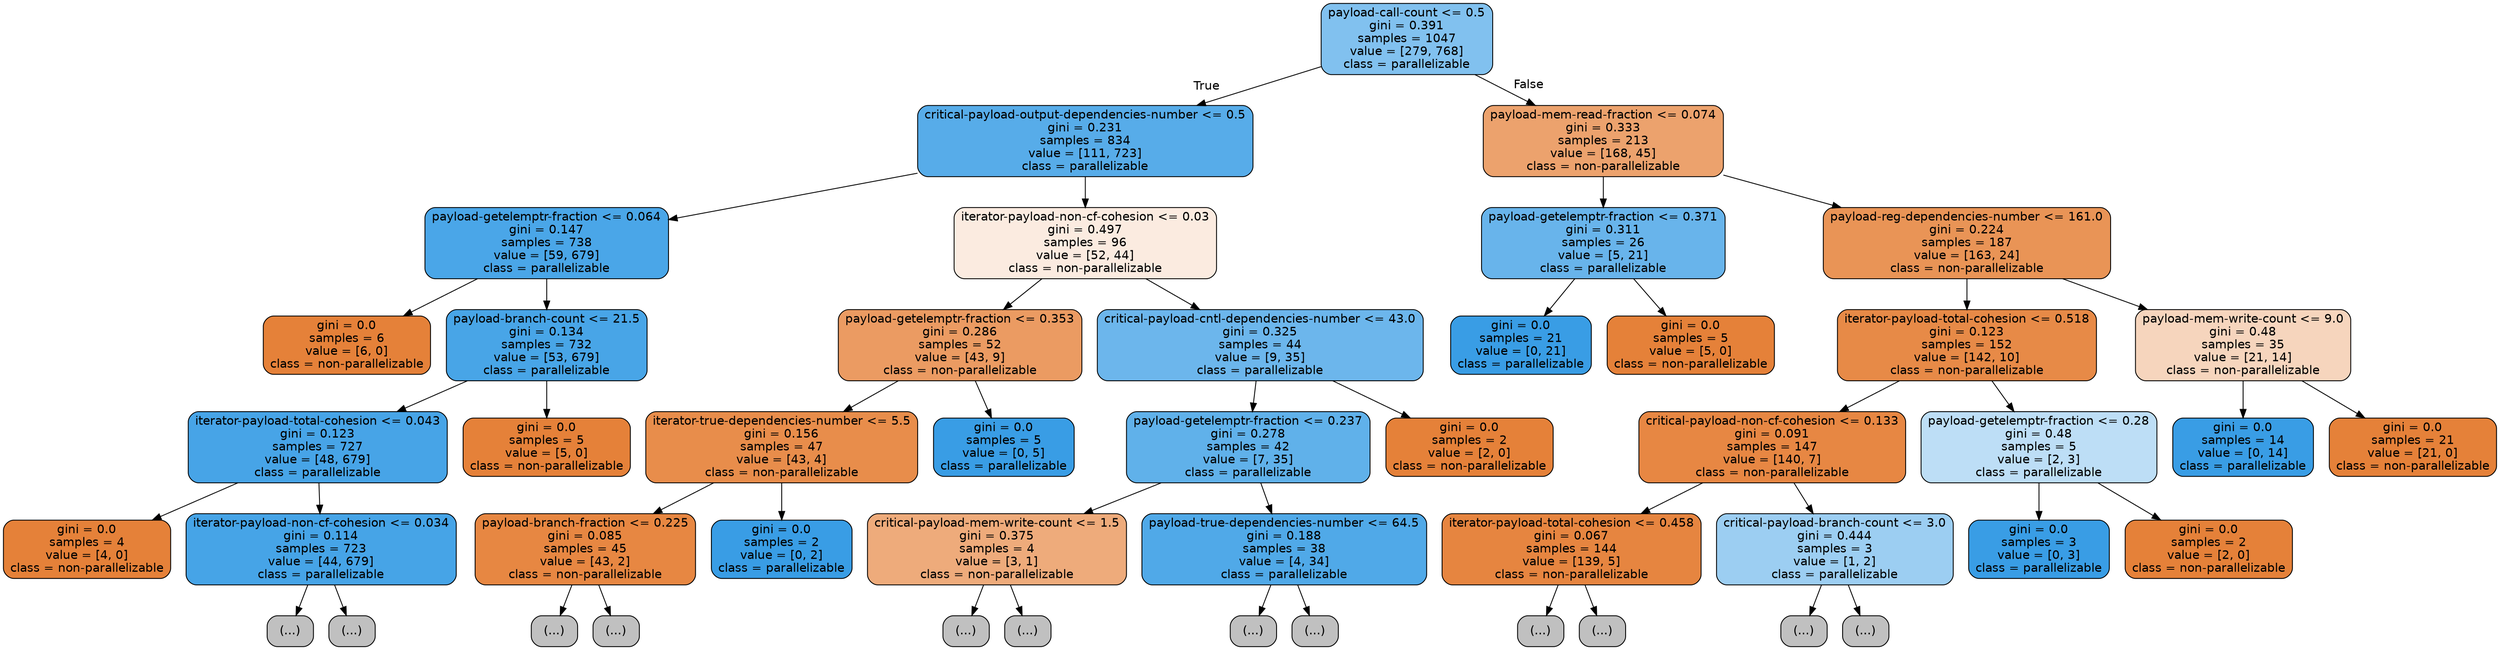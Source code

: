 digraph Tree {
node [shape=box, style="filled, rounded", color="black", fontname=helvetica] ;
edge [fontname=helvetica] ;
0 [label="payload-call-count <= 0.5\ngini = 0.391\nsamples = 1047\nvalue = [279, 768]\nclass = parallelizable", fillcolor="#399de5a2"] ;
1 [label="critical-payload-output-dependencies-number <= 0.5\ngini = 0.231\nsamples = 834\nvalue = [111, 723]\nclass = parallelizable", fillcolor="#399de5d8"] ;
0 -> 1 [labeldistance=2.5, labelangle=45, headlabel="True"] ;
2 [label="payload-getelemptr-fraction <= 0.064\ngini = 0.147\nsamples = 738\nvalue = [59, 679]\nclass = parallelizable", fillcolor="#399de5e9"] ;
1 -> 2 ;
3 [label="gini = 0.0\nsamples = 6\nvalue = [6, 0]\nclass = non-parallelizable", fillcolor="#e58139ff"] ;
2 -> 3 ;
4 [label="payload-branch-count <= 21.5\ngini = 0.134\nsamples = 732\nvalue = [53, 679]\nclass = parallelizable", fillcolor="#399de5eb"] ;
2 -> 4 ;
5 [label="iterator-payload-total-cohesion <= 0.043\ngini = 0.123\nsamples = 727\nvalue = [48, 679]\nclass = parallelizable", fillcolor="#399de5ed"] ;
4 -> 5 ;
6 [label="gini = 0.0\nsamples = 4\nvalue = [4, 0]\nclass = non-parallelizable", fillcolor="#e58139ff"] ;
5 -> 6 ;
7 [label="iterator-payload-non-cf-cohesion <= 0.034\ngini = 0.114\nsamples = 723\nvalue = [44, 679]\nclass = parallelizable", fillcolor="#399de5ee"] ;
5 -> 7 ;
8 [label="(...)", fillcolor="#C0C0C0"] ;
7 -> 8 ;
41 [label="(...)", fillcolor="#C0C0C0"] ;
7 -> 41 ;
96 [label="gini = 0.0\nsamples = 5\nvalue = [5, 0]\nclass = non-parallelizable", fillcolor="#e58139ff"] ;
4 -> 96 ;
97 [label="iterator-payload-non-cf-cohesion <= 0.03\ngini = 0.497\nsamples = 96\nvalue = [52, 44]\nclass = non-parallelizable", fillcolor="#e5813927"] ;
1 -> 97 ;
98 [label="payload-getelemptr-fraction <= 0.353\ngini = 0.286\nsamples = 52\nvalue = [43, 9]\nclass = non-parallelizable", fillcolor="#e58139ca"] ;
97 -> 98 ;
99 [label="iterator-true-dependencies-number <= 5.5\ngini = 0.156\nsamples = 47\nvalue = [43, 4]\nclass = non-parallelizable", fillcolor="#e58139e7"] ;
98 -> 99 ;
100 [label="payload-branch-fraction <= 0.225\ngini = 0.085\nsamples = 45\nvalue = [43, 2]\nclass = non-parallelizable", fillcolor="#e58139f3"] ;
99 -> 100 ;
101 [label="(...)", fillcolor="#C0C0C0"] ;
100 -> 101 ;
102 [label="(...)", fillcolor="#C0C0C0"] ;
100 -> 102 ;
105 [label="gini = 0.0\nsamples = 2\nvalue = [0, 2]\nclass = parallelizable", fillcolor="#399de5ff"] ;
99 -> 105 ;
106 [label="gini = 0.0\nsamples = 5\nvalue = [0, 5]\nclass = parallelizable", fillcolor="#399de5ff"] ;
98 -> 106 ;
107 [label="critical-payload-cntl-dependencies-number <= 43.0\ngini = 0.325\nsamples = 44\nvalue = [9, 35]\nclass = parallelizable", fillcolor="#399de5bd"] ;
97 -> 107 ;
108 [label="payload-getelemptr-fraction <= 0.237\ngini = 0.278\nsamples = 42\nvalue = [7, 35]\nclass = parallelizable", fillcolor="#399de5cc"] ;
107 -> 108 ;
109 [label="critical-payload-mem-write-count <= 1.5\ngini = 0.375\nsamples = 4\nvalue = [3, 1]\nclass = non-parallelizable", fillcolor="#e58139aa"] ;
108 -> 109 ;
110 [label="(...)", fillcolor="#C0C0C0"] ;
109 -> 110 ;
111 [label="(...)", fillcolor="#C0C0C0"] ;
109 -> 111 ;
112 [label="payload-true-dependencies-number <= 64.5\ngini = 0.188\nsamples = 38\nvalue = [4, 34]\nclass = parallelizable", fillcolor="#399de5e1"] ;
108 -> 112 ;
113 [label="(...)", fillcolor="#C0C0C0"] ;
112 -> 113 ;
120 [label="(...)", fillcolor="#C0C0C0"] ;
112 -> 120 ;
121 [label="gini = 0.0\nsamples = 2\nvalue = [2, 0]\nclass = non-parallelizable", fillcolor="#e58139ff"] ;
107 -> 121 ;
122 [label="payload-mem-read-fraction <= 0.074\ngini = 0.333\nsamples = 213\nvalue = [168, 45]\nclass = non-parallelizable", fillcolor="#e58139bb"] ;
0 -> 122 [labeldistance=2.5, labelangle=-45, headlabel="False"] ;
123 [label="payload-getelemptr-fraction <= 0.371\ngini = 0.311\nsamples = 26\nvalue = [5, 21]\nclass = parallelizable", fillcolor="#399de5c2"] ;
122 -> 123 ;
124 [label="gini = 0.0\nsamples = 21\nvalue = [0, 21]\nclass = parallelizable", fillcolor="#399de5ff"] ;
123 -> 124 ;
125 [label="gini = 0.0\nsamples = 5\nvalue = [5, 0]\nclass = non-parallelizable", fillcolor="#e58139ff"] ;
123 -> 125 ;
126 [label="payload-reg-dependencies-number <= 161.0\ngini = 0.224\nsamples = 187\nvalue = [163, 24]\nclass = non-parallelizable", fillcolor="#e58139d9"] ;
122 -> 126 ;
127 [label="iterator-payload-total-cohesion <= 0.518\ngini = 0.123\nsamples = 152\nvalue = [142, 10]\nclass = non-parallelizable", fillcolor="#e58139ed"] ;
126 -> 127 ;
128 [label="critical-payload-non-cf-cohesion <= 0.133\ngini = 0.091\nsamples = 147\nvalue = [140, 7]\nclass = non-parallelizable", fillcolor="#e58139f2"] ;
127 -> 128 ;
129 [label="iterator-payload-total-cohesion <= 0.458\ngini = 0.067\nsamples = 144\nvalue = [139, 5]\nclass = non-parallelizable", fillcolor="#e58139f6"] ;
128 -> 129 ;
130 [label="(...)", fillcolor="#C0C0C0"] ;
129 -> 130 ;
137 [label="(...)", fillcolor="#C0C0C0"] ;
129 -> 137 ;
140 [label="critical-payload-branch-count <= 3.0\ngini = 0.444\nsamples = 3\nvalue = [1, 2]\nclass = parallelizable", fillcolor="#399de57f"] ;
128 -> 140 ;
141 [label="(...)", fillcolor="#C0C0C0"] ;
140 -> 141 ;
142 [label="(...)", fillcolor="#C0C0C0"] ;
140 -> 142 ;
143 [label="payload-getelemptr-fraction <= 0.28\ngini = 0.48\nsamples = 5\nvalue = [2, 3]\nclass = parallelizable", fillcolor="#399de555"] ;
127 -> 143 ;
144 [label="gini = 0.0\nsamples = 3\nvalue = [0, 3]\nclass = parallelizable", fillcolor="#399de5ff"] ;
143 -> 144 ;
145 [label="gini = 0.0\nsamples = 2\nvalue = [2, 0]\nclass = non-parallelizable", fillcolor="#e58139ff"] ;
143 -> 145 ;
146 [label="payload-mem-write-count <= 9.0\ngini = 0.48\nsamples = 35\nvalue = [21, 14]\nclass = non-parallelizable", fillcolor="#e5813955"] ;
126 -> 146 ;
147 [label="gini = 0.0\nsamples = 14\nvalue = [0, 14]\nclass = parallelizable", fillcolor="#399de5ff"] ;
146 -> 147 ;
148 [label="gini = 0.0\nsamples = 21\nvalue = [21, 0]\nclass = non-parallelizable", fillcolor="#e58139ff"] ;
146 -> 148 ;
}
